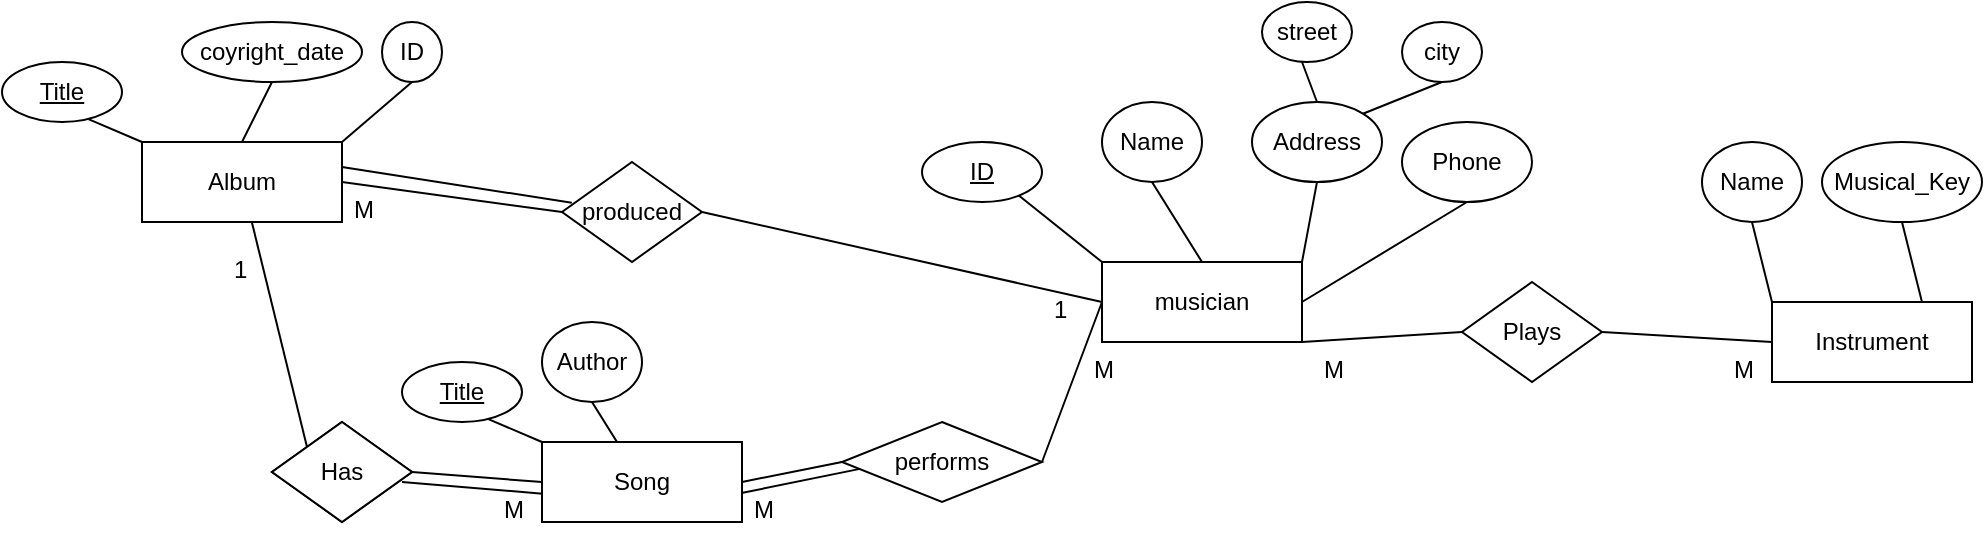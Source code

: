 <mxfile version="20.8.18" type="device"><diagram id="R2lEEEUBdFMjLlhIrx00" name="Page-1"><mxGraphModel dx="2368" dy="568" grid="1" gridSize="10" guides="1" tooltips="1" connect="1" arrows="1" fold="1" page="1" pageScale="1" pageWidth="850" pageHeight="1100" math="0" shadow="0" extFonts="Permanent Marker^https://fonts.googleapis.com/css?family=Permanent+Marker"><root><mxCell id="0"/><mxCell id="1" parent="0"/><mxCell id="pD8YIyDF81CspOZWAmXR-1" value="musician" style="whiteSpace=wrap;html=1;align=center;" vertex="1" parent="1"><mxGeometry x="300" y="130" width="100" height="40" as="geometry"/></mxCell><mxCell id="pD8YIyDF81CspOZWAmXR-2" value="" style="endArrow=none;html=1;rounded=0;entryX=0;entryY=0;entryDx=0;entryDy=0;" edge="1" parent="1" target="pD8YIyDF81CspOZWAmXR-1"><mxGeometry relative="1" as="geometry"><mxPoint x="250" y="90" as="sourcePoint"/><mxPoint x="280" y="149.5" as="targetPoint"/></mxGeometry></mxCell><mxCell id="pD8YIyDF81CspOZWAmXR-5" value="ID" style="ellipse;whiteSpace=wrap;html=1;align=center;fontStyle=4;" vertex="1" parent="1"><mxGeometry x="210" y="70" width="60" height="30" as="geometry"/></mxCell><mxCell id="pD8YIyDF81CspOZWAmXR-6" value="Name" style="ellipse;whiteSpace=wrap;html=1;align=center;" vertex="1" parent="1"><mxGeometry x="300" y="50" width="50" height="40" as="geometry"/></mxCell><mxCell id="pD8YIyDF81CspOZWAmXR-7" value="" style="endArrow=none;html=1;rounded=0;entryX=0.5;entryY=0;entryDx=0;entryDy=0;exitX=0.5;exitY=1;exitDx=0;exitDy=0;" edge="1" parent="1" source="pD8YIyDF81CspOZWAmXR-6" target="pD8YIyDF81CspOZWAmXR-1"><mxGeometry relative="1" as="geometry"><mxPoint x="260" y="100" as="sourcePoint"/><mxPoint x="310" y="140" as="targetPoint"/></mxGeometry></mxCell><mxCell id="pD8YIyDF81CspOZWAmXR-9" value="Address" style="ellipse;whiteSpace=wrap;html=1;align=center;" vertex="1" parent="1"><mxGeometry x="375" y="50" width="65" height="40" as="geometry"/></mxCell><mxCell id="pD8YIyDF81CspOZWAmXR-10" value="" style="endArrow=none;html=1;rounded=0;entryX=0.5;entryY=0;entryDx=0;entryDy=0;exitX=0.5;exitY=1;exitDx=0;exitDy=0;" edge="1" parent="1" source="pD8YIyDF81CspOZWAmXR-9"><mxGeometry relative="1" as="geometry"><mxPoint x="375" y="90" as="sourcePoint"/><mxPoint x="400" y="130" as="targetPoint"/></mxGeometry></mxCell><mxCell id="pD8YIyDF81CspOZWAmXR-11" value="city" style="ellipse;whiteSpace=wrap;html=1;align=center;" vertex="1" parent="1"><mxGeometry x="450" y="10" width="40" height="30" as="geometry"/></mxCell><mxCell id="pD8YIyDF81CspOZWAmXR-12" value="street" style="ellipse;whiteSpace=wrap;html=1;align=center;" vertex="1" parent="1"><mxGeometry x="380" width="45" height="30" as="geometry"/></mxCell><mxCell id="pD8YIyDF81CspOZWAmXR-13" value="" style="endArrow=none;html=1;rounded=0;entryX=0.5;entryY=0;entryDx=0;entryDy=0;exitX=0.5;exitY=1;exitDx=0;exitDy=0;" edge="1" parent="1" target="pD8YIyDF81CspOZWAmXR-9"><mxGeometry relative="1" as="geometry"><mxPoint x="400" y="30" as="sourcePoint"/><mxPoint x="392" y="70" as="targetPoint"/></mxGeometry></mxCell><mxCell id="pD8YIyDF81CspOZWAmXR-14" value="" style="endArrow=none;html=1;rounded=0;entryX=1;entryY=0;entryDx=0;entryDy=0;exitX=0.5;exitY=1;exitDx=0;exitDy=0;" edge="1" parent="1" target="pD8YIyDF81CspOZWAmXR-9"><mxGeometry relative="1" as="geometry"><mxPoint x="470" y="40" as="sourcePoint"/><mxPoint x="478" y="60" as="targetPoint"/></mxGeometry></mxCell><mxCell id="pD8YIyDF81CspOZWAmXR-15" value="Phone" style="ellipse;whiteSpace=wrap;html=1;align=center;" vertex="1" parent="1"><mxGeometry x="450" y="60" width="65" height="40" as="geometry"/></mxCell><mxCell id="pD8YIyDF81CspOZWAmXR-16" value="" style="endArrow=none;html=1;rounded=0;exitX=0.5;exitY=1;exitDx=0;exitDy=0;entryX=1;entryY=0.5;entryDx=0;entryDy=0;" edge="1" parent="1" source="pD8YIyDF81CspOZWAmXR-15" target="pD8YIyDF81CspOZWAmXR-1"><mxGeometry relative="1" as="geometry"><mxPoint x="418" y="100" as="sourcePoint"/><mxPoint x="410" y="140" as="targetPoint"/></mxGeometry></mxCell><mxCell id="pD8YIyDF81CspOZWAmXR-17" value="Instrument" style="whiteSpace=wrap;html=1;align=center;" vertex="1" parent="1"><mxGeometry x="635" y="150" width="100" height="40" as="geometry"/></mxCell><mxCell id="pD8YIyDF81CspOZWAmXR-18" value="Name" style="ellipse;whiteSpace=wrap;html=1;align=center;" vertex="1" parent="1"><mxGeometry x="600" y="70" width="50" height="40" as="geometry"/></mxCell><mxCell id="pD8YIyDF81CspOZWAmXR-19" value="" style="endArrow=none;html=1;rounded=0;entryX=0;entryY=0;entryDx=0;entryDy=0;exitX=0.5;exitY=1;exitDx=0;exitDy=0;" edge="1" parent="1" source="pD8YIyDF81CspOZWAmXR-18" target="pD8YIyDF81CspOZWAmXR-17"><mxGeometry relative="1" as="geometry"><mxPoint x="545" y="100" as="sourcePoint"/><mxPoint x="635" y="130" as="targetPoint"/></mxGeometry></mxCell><mxCell id="pD8YIyDF81CspOZWAmXR-20" value="Musical_Key" style="ellipse;whiteSpace=wrap;html=1;align=center;" vertex="1" parent="1"><mxGeometry x="660" y="70" width="80" height="40" as="geometry"/></mxCell><mxCell id="pD8YIyDF81CspOZWAmXR-21" value="" style="endArrow=none;html=1;rounded=0;entryX=0.5;entryY=0;entryDx=0;entryDy=0;exitX=0.5;exitY=1;exitDx=0;exitDy=0;" edge="1" parent="1" source="pD8YIyDF81CspOZWAmXR-20"><mxGeometry relative="1" as="geometry"><mxPoint x="620" y="120" as="sourcePoint"/><mxPoint x="710" y="150" as="targetPoint"/></mxGeometry></mxCell><mxCell id="pD8YIyDF81CspOZWAmXR-22" value="Album" style="whiteSpace=wrap;html=1;align=center;" vertex="1" parent="1"><mxGeometry x="-180" y="70" width="100" height="40" as="geometry"/></mxCell><mxCell id="pD8YIyDF81CspOZWAmXR-23" value="Title" style="ellipse;whiteSpace=wrap;html=1;align=center;fontStyle=4;" vertex="1" parent="1"><mxGeometry x="-250" y="30" width="60" height="30" as="geometry"/></mxCell><mxCell id="pD8YIyDF81CspOZWAmXR-24" value="" style="endArrow=none;html=1;rounded=0;entryX=0;entryY=0;entryDx=0;entryDy=0;exitX=0.72;exitY=0.953;exitDx=0;exitDy=0;exitPerimeter=0;" edge="1" parent="1" source="pD8YIyDF81CspOZWAmXR-23"><mxGeometry relative="1" as="geometry"><mxPoint x="-230" y="30" as="sourcePoint"/><mxPoint x="-180" y="70" as="targetPoint"/></mxGeometry></mxCell><mxCell id="pD8YIyDF81CspOZWAmXR-26" value="Author" style="ellipse;whiteSpace=wrap;html=1;align=center;" vertex="1" parent="1"><mxGeometry x="20" y="160" width="50" height="40" as="geometry"/></mxCell><mxCell id="pD8YIyDF81CspOZWAmXR-27" value="" style="endArrow=none;html=1;rounded=0;entryX=0.5;entryY=0;entryDx=0;entryDy=0;exitX=0.5;exitY=1;exitDx=0;exitDy=0;" edge="1" parent="1" source="pD8YIyDF81CspOZWAmXR-26"><mxGeometry relative="1" as="geometry"><mxPoint x="-20" y="210" as="sourcePoint"/><mxPoint x="70" y="240" as="targetPoint"/></mxGeometry></mxCell><mxCell id="pD8YIyDF81CspOZWAmXR-31" value="ID" style="ellipse;whiteSpace=wrap;html=1;align=center;" vertex="1" parent="1"><mxGeometry x="-60" y="10" width="30" height="30" as="geometry"/></mxCell><mxCell id="pD8YIyDF81CspOZWAmXR-32" value="" style="endArrow=none;html=1;rounded=0;entryX=1;entryY=0;entryDx=0;entryDy=0;exitX=0.5;exitY=1;exitDx=0;exitDy=0;" edge="1" parent="1" source="pD8YIyDF81CspOZWAmXR-31" target="pD8YIyDF81CspOZWAmXR-22"><mxGeometry relative="1" as="geometry"><mxPoint x="-100" y="60" as="sourcePoint"/><mxPoint x="-70" y="50" as="targetPoint"/></mxGeometry></mxCell><mxCell id="pD8YIyDF81CspOZWAmXR-33" value="Song" style="whiteSpace=wrap;html=1;align=center;" vertex="1" parent="1"><mxGeometry x="20" y="220" width="100" height="40" as="geometry"/></mxCell><mxCell id="pD8YIyDF81CspOZWAmXR-36" value="Title" style="ellipse;whiteSpace=wrap;html=1;align=center;fontStyle=4;" vertex="1" parent="1"><mxGeometry x="-50" y="180" width="60" height="30" as="geometry"/></mxCell><mxCell id="pD8YIyDF81CspOZWAmXR-37" value="" style="endArrow=none;html=1;rounded=0;entryX=0;entryY=0;entryDx=0;entryDy=0;exitX=0.72;exitY=0.953;exitDx=0;exitDy=0;exitPerimeter=0;" edge="1" parent="1" source="pD8YIyDF81CspOZWAmXR-36"><mxGeometry relative="1" as="geometry"><mxPoint x="-30" y="180" as="sourcePoint"/><mxPoint x="20" y="220" as="targetPoint"/></mxGeometry></mxCell><mxCell id="pD8YIyDF81CspOZWAmXR-39" value="Plays" style="shape=rhombus;perimeter=rhombusPerimeter;whiteSpace=wrap;html=1;align=center;" vertex="1" parent="1"><mxGeometry x="480" y="140" width="70" height="50" as="geometry"/></mxCell><mxCell id="pD8YIyDF81CspOZWAmXR-41" value="" style="endArrow=none;html=1;rounded=0;exitX=0;exitY=0.5;exitDx=0;exitDy=0;entryX=1;entryY=0.5;entryDx=0;entryDy=0;" edge="1" parent="1" source="pD8YIyDF81CspOZWAmXR-39"><mxGeometry relative="1" as="geometry"><mxPoint x="483" y="120" as="sourcePoint"/><mxPoint x="400" y="170" as="targetPoint"/></mxGeometry></mxCell><mxCell id="pD8YIyDF81CspOZWAmXR-42" value="" style="endArrow=none;html=1;rounded=0;entryX=1;entryY=0.5;entryDx=0;entryDy=0;exitX=0;exitY=0.5;exitDx=0;exitDy=0;" edge="1" parent="1" source="pD8YIyDF81CspOZWAmXR-17"><mxGeometry relative="1" as="geometry"><mxPoint x="630" y="170" as="sourcePoint"/><mxPoint x="550" y="165" as="targetPoint"/></mxGeometry></mxCell><mxCell id="pD8YIyDF81CspOZWAmXR-44" value="M" style="text;strokeColor=none;fillColor=none;spacingLeft=4;spacingRight=4;overflow=hidden;rotatable=0;points=[[0,0.5],[1,0.5]];portConstraint=eastwest;fontSize=12;" vertex="1" parent="1"><mxGeometry x="405" y="170" width="25" height="30" as="geometry"/></mxCell><mxCell id="pD8YIyDF81CspOZWAmXR-45" value="M" style="text;strokeColor=none;fillColor=none;spacingLeft=4;spacingRight=4;overflow=hidden;rotatable=0;points=[[0,0.5],[1,0.5]];portConstraint=eastwest;fontSize=12;" vertex="1" parent="1"><mxGeometry x="610" y="170" width="20" height="30" as="geometry"/></mxCell><mxCell id="pD8YIyDF81CspOZWAmXR-46" value="Has" style="shape=rhombus;perimeter=rhombusPerimeter;whiteSpace=wrap;html=1;align=center;" vertex="1" parent="1"><mxGeometry x="-115" y="210" width="70" height="50" as="geometry"/></mxCell><mxCell id="pD8YIyDF81CspOZWAmXR-48" value="" style="endArrow=none;html=1;rounded=0;entryX=1;entryY=0.5;entryDx=0;entryDy=0;exitX=0;exitY=0.5;exitDx=0;exitDy=0;" edge="1" parent="1" source="pD8YIyDF81CspOZWAmXR-33"><mxGeometry relative="1" as="geometry"><mxPoint x="40" y="240" as="sourcePoint"/><mxPoint x="-45" y="235" as="targetPoint"/></mxGeometry></mxCell><mxCell id="pD8YIyDF81CspOZWAmXR-52" value="1" style="text;strokeColor=none;fillColor=none;spacingLeft=4;spacingRight=4;overflow=hidden;rotatable=0;points=[[0,0.5],[1,0.5]];portConstraint=eastwest;fontSize=12;" vertex="1" parent="1"><mxGeometry x="-140" y="120" width="20" height="30" as="geometry"/></mxCell><mxCell id="pD8YIyDF81CspOZWAmXR-53" value="M" style="text;strokeColor=none;fillColor=none;spacingLeft=4;spacingRight=4;overflow=hidden;rotatable=0;points=[[0,0.5],[1,0.5]];portConstraint=eastwest;fontSize=12;" vertex="1" parent="1"><mxGeometry x="-5" y="240" width="25" height="30" as="geometry"/></mxCell><mxCell id="pD8YIyDF81CspOZWAmXR-54" value="Has" style="shape=rhombus;perimeter=rhombusPerimeter;whiteSpace=wrap;html=1;align=center;" vertex="1" parent="1"><mxGeometry x="-115" y="210" width="70" height="50" as="geometry"/></mxCell><mxCell id="pD8YIyDF81CspOZWAmXR-55" value="" style="endArrow=none;html=1;rounded=0;exitX=0;exitY=0;exitDx=0;exitDy=0;" edge="1" source="pD8YIyDF81CspOZWAmXR-54" parent="1" target="pD8YIyDF81CspOZWAmXR-22"><mxGeometry relative="1" as="geometry"><mxPoint x="-15" y="95" as="sourcePoint"/><mxPoint x="-80" y="90" as="targetPoint"/></mxGeometry></mxCell><mxCell id="pD8YIyDF81CspOZWAmXR-56" value="" style="endArrow=none;html=1;rounded=0;entryX=0;entryY=0.5;entryDx=0;entryDy=0;exitX=1;exitY=0.5;exitDx=0;exitDy=0;" edge="1" parent="1" source="pD8YIyDF81CspOZWAmXR-57" target="pD8YIyDF81CspOZWAmXR-1"><mxGeometry relative="1" as="geometry"><mxPoint x="475" y="200" as="sourcePoint"/><mxPoint x="260" y="150" as="targetPoint"/></mxGeometry></mxCell><mxCell id="pD8YIyDF81CspOZWAmXR-57" value="performs" style="shape=rhombus;perimeter=rhombusPerimeter;whiteSpace=wrap;html=1;align=center;" vertex="1" parent="1"><mxGeometry x="170" y="210" width="100" height="40" as="geometry"/></mxCell><mxCell id="pD8YIyDF81CspOZWAmXR-58" value="" style="endArrow=none;html=1;rounded=0;exitX=0;exitY=0.5;exitDx=0;exitDy=0;entryX=1;entryY=0.5;entryDx=0;entryDy=0;" edge="1" parent="1" source="pD8YIyDF81CspOZWAmXR-57" target="pD8YIyDF81CspOZWAmXR-33"><mxGeometry relative="1" as="geometry"><mxPoint x="728" y="310" as="sourcePoint"/><mxPoint x="660" y="350" as="targetPoint"/></mxGeometry></mxCell><mxCell id="pD8YIyDF81CspOZWAmXR-63" value="M" style="text;strokeColor=none;fillColor=none;spacingLeft=4;spacingRight=4;overflow=hidden;rotatable=0;points=[[0,0.5],[1,0.5]];portConstraint=eastwest;fontSize=12;" vertex="1" parent="1"><mxGeometry x="120" y="240" width="25" height="30" as="geometry"/></mxCell><mxCell id="pD8YIyDF81CspOZWAmXR-64" value="M" style="text;strokeColor=none;fillColor=none;spacingLeft=4;spacingRight=4;overflow=hidden;rotatable=0;points=[[0,0.5],[1,0.5]];portConstraint=eastwest;fontSize=12;" vertex="1" parent="1"><mxGeometry x="290" y="170" width="25" height="30" as="geometry"/></mxCell><mxCell id="pD8YIyDF81CspOZWAmXR-65" value="produced" style="shape=rhombus;perimeter=rhombusPerimeter;whiteSpace=wrap;html=1;align=center;" vertex="1" parent="1"><mxGeometry x="30" y="80" width="70" height="50" as="geometry"/></mxCell><mxCell id="pD8YIyDF81CspOZWAmXR-68" value="" style="endArrow=none;html=1;rounded=0;exitX=0;exitY=0.5;exitDx=0;exitDy=0;entryX=1;entryY=0.5;entryDx=0;entryDy=0;" edge="1" parent="1" source="pD8YIyDF81CspOZWAmXR-65" target="pD8YIyDF81CspOZWAmXR-22"><mxGeometry relative="1" as="geometry"><mxPoint x="-87" y="233" as="sourcePoint"/><mxPoint x="-115" y="120" as="targetPoint"/></mxGeometry></mxCell><mxCell id="pD8YIyDF81CspOZWAmXR-69" value="" style="endArrow=none;html=1;rounded=0;entryX=1;entryY=0.5;entryDx=0;entryDy=0;" edge="1" parent="1" target="pD8YIyDF81CspOZWAmXR-65"><mxGeometry relative="1" as="geometry"><mxPoint x="300" y="150" as="sourcePoint"/><mxPoint x="100" y="110" as="targetPoint"/></mxGeometry></mxCell><mxCell id="pD8YIyDF81CspOZWAmXR-70" value="1" style="text;strokeColor=none;fillColor=none;spacingLeft=4;spacingRight=4;overflow=hidden;rotatable=0;points=[[0,0.5],[1,0.5]];portConstraint=eastwest;fontSize=12;" vertex="1" parent="1"><mxGeometry x="270" y="140" width="20" height="30" as="geometry"/></mxCell><mxCell id="pD8YIyDF81CspOZWAmXR-71" value="M" style="text;strokeColor=none;fillColor=none;spacingLeft=4;spacingRight=4;overflow=hidden;rotatable=0;points=[[0,0.5],[1,0.5]];portConstraint=eastwest;fontSize=12;" vertex="1" parent="1"><mxGeometry x="-80" y="90" width="25" height="30" as="geometry"/></mxCell><mxCell id="pD8YIyDF81CspOZWAmXR-72" value="" style="endArrow=none;html=1;rounded=0;entryX=1;entryY=0.5;entryDx=0;entryDy=0;exitX=1.013;exitY=0.194;exitDx=0;exitDy=0;exitPerimeter=0;" edge="1" parent="1" source="pD8YIyDF81CspOZWAmXR-53"><mxGeometry relative="1" as="geometry"><mxPoint x="15" y="245" as="sourcePoint"/><mxPoint x="-50" y="240" as="targetPoint"/></mxGeometry></mxCell><mxCell id="pD8YIyDF81CspOZWAmXR-73" value="" style="endArrow=none;html=1;rounded=0;exitX=0.09;exitY=0.586;exitDx=0;exitDy=0;exitPerimeter=0;entryX=1.004;entryY=0.634;entryDx=0;entryDy=0;entryPerimeter=0;" edge="1" parent="1" source="pD8YIyDF81CspOZWAmXR-57" target="pD8YIyDF81CspOZWAmXR-33"><mxGeometry relative="1" as="geometry"><mxPoint x="190" y="237" as="sourcePoint"/><mxPoint x="130" y="250" as="targetPoint"/></mxGeometry></mxCell><mxCell id="pD8YIyDF81CspOZWAmXR-74" value="" style="endArrow=none;html=1;rounded=0;entryX=1;entryY=0.5;entryDx=0;entryDy=0;exitX=0.07;exitY=0.408;exitDx=0;exitDy=0;exitPerimeter=0;" edge="1" parent="1" source="pD8YIyDF81CspOZWAmXR-65"><mxGeometry relative="1" as="geometry"><mxPoint x="-15" y="87.5" as="sourcePoint"/><mxPoint x="-80" y="82.5" as="targetPoint"/></mxGeometry></mxCell><mxCell id="pD8YIyDF81CspOZWAmXR-77" value="coyright_date" style="ellipse;whiteSpace=wrap;html=1;align=center;" vertex="1" parent="1"><mxGeometry x="-160" y="10" width="90" height="30" as="geometry"/></mxCell><mxCell id="pD8YIyDF81CspOZWAmXR-78" value="" style="endArrow=none;html=1;rounded=0;entryX=0.5;entryY=0;entryDx=0;entryDy=0;exitX=0.5;exitY=1;exitDx=0;exitDy=0;" edge="1" parent="1" source="pD8YIyDF81CspOZWAmXR-77" target="pD8YIyDF81CspOZWAmXR-22"><mxGeometry relative="1" as="geometry"><mxPoint x="-35" y="50" as="sourcePoint"/><mxPoint x="-70" y="80" as="targetPoint"/></mxGeometry></mxCell></root></mxGraphModel></diagram></mxfile>